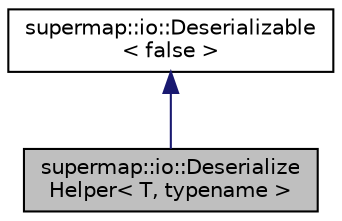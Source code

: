 digraph "supermap::io::DeserializeHelper&lt; T, typename &gt;"
{
 // LATEX_PDF_SIZE
  edge [fontname="Helvetica",fontsize="10",labelfontname="Helvetica",labelfontsize="10"];
  node [fontname="Helvetica",fontsize="10",shape=record];
  Node1 [label="supermap::io::Deserialize\lHelper\< T, typename \>",height=0.2,width=0.4,color="black", fillcolor="grey75", style="filled", fontcolor="black",tooltip="Container for deserialize function. Must be declared for any type that wants to be deserialized."];
  Node2 -> Node1 [dir="back",color="midnightblue",fontsize="10",style="solid",fontname="Helvetica"];
  Node2 [label="supermap::io::Deserializable\l\< false \>",height=0.2,width=0.4,color="black", fillcolor="white", style="filled",URL="$structsupermap_1_1io_1_1Deserializable.html",tooltip=" "];
}
